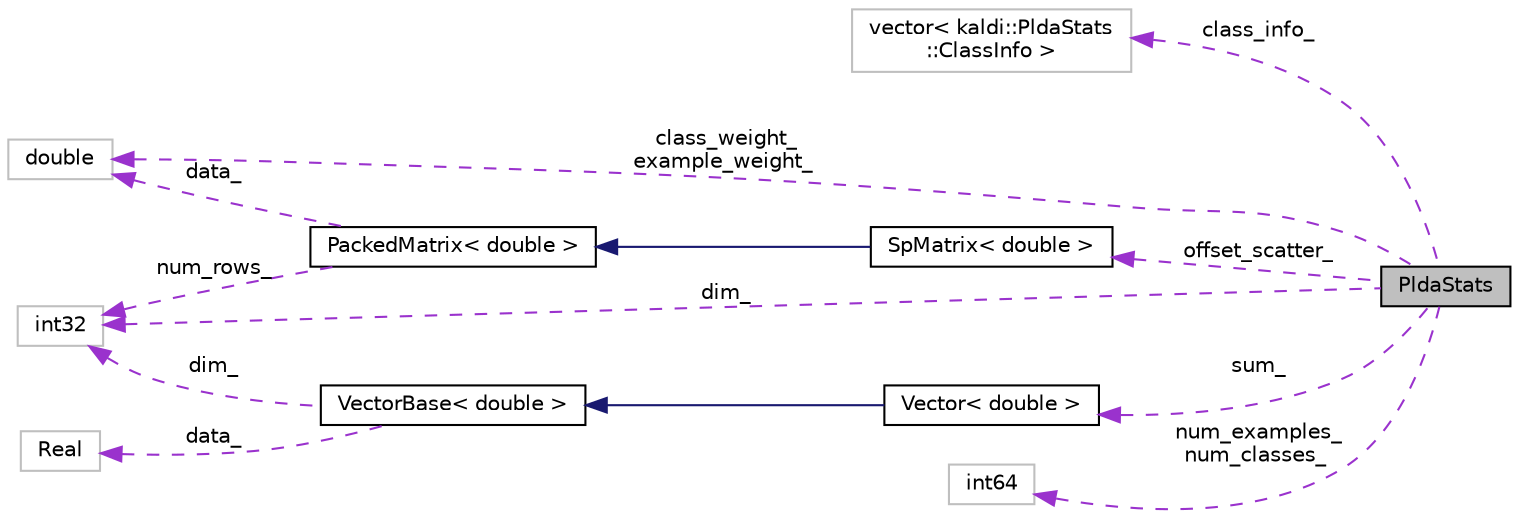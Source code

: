 digraph "PldaStats"
{
  edge [fontname="Helvetica",fontsize="10",labelfontname="Helvetica",labelfontsize="10"];
  node [fontname="Helvetica",fontsize="10",shape=record];
  rankdir="LR";
  Node1 [label="PldaStats",height=0.2,width=0.4,color="black", fillcolor="grey75", style="filled", fontcolor="black"];
  Node2 -> Node1 [dir="back",color="darkorchid3",fontsize="10",style="dashed",label=" class_info_" ,fontname="Helvetica"];
  Node2 [label="vector\< kaldi::PldaStats\l::ClassInfo \>",height=0.2,width=0.4,color="grey75", fillcolor="white", style="filled"];
  Node3 -> Node1 [dir="back",color="darkorchid3",fontsize="10",style="dashed",label=" class_weight_\nexample_weight_" ,fontname="Helvetica"];
  Node3 [label="double",height=0.2,width=0.4,color="grey75", fillcolor="white", style="filled"];
  Node4 -> Node1 [dir="back",color="darkorchid3",fontsize="10",style="dashed",label=" offset_scatter_" ,fontname="Helvetica"];
  Node4 [label="SpMatrix\< double \>",height=0.2,width=0.4,color="black", fillcolor="white", style="filled",URL="$classkaldi_1_1SpMatrix.html"];
  Node5 -> Node4 [dir="back",color="midnightblue",fontsize="10",style="solid",fontname="Helvetica"];
  Node5 [label="PackedMatrix\< double \>",height=0.2,width=0.4,color="black", fillcolor="white", style="filled",URL="$classkaldi_1_1PackedMatrix.html"];
  Node3 -> Node5 [dir="back",color="darkorchid3",fontsize="10",style="dashed",label=" data_" ,fontname="Helvetica"];
  Node6 -> Node5 [dir="back",color="darkorchid3",fontsize="10",style="dashed",label=" num_rows_" ,fontname="Helvetica"];
  Node6 [label="int32",height=0.2,width=0.4,color="grey75", fillcolor="white", style="filled"];
  Node7 -> Node1 [dir="back",color="darkorchid3",fontsize="10",style="dashed",label=" num_examples_\nnum_classes_" ,fontname="Helvetica"];
  Node7 [label="int64",height=0.2,width=0.4,color="grey75", fillcolor="white", style="filled"];
  Node8 -> Node1 [dir="back",color="darkorchid3",fontsize="10",style="dashed",label=" sum_" ,fontname="Helvetica"];
  Node8 [label="Vector\< double \>",height=0.2,width=0.4,color="black", fillcolor="white", style="filled",URL="$classkaldi_1_1Vector.html"];
  Node9 -> Node8 [dir="back",color="midnightblue",fontsize="10",style="solid",fontname="Helvetica"];
  Node9 [label="VectorBase\< double \>",height=0.2,width=0.4,color="black", fillcolor="white", style="filled",URL="$classkaldi_1_1VectorBase.html",tooltip="Provides a vector abstraction class. "];
  Node10 -> Node9 [dir="back",color="darkorchid3",fontsize="10",style="dashed",label=" data_" ,fontname="Helvetica"];
  Node10 [label="Real",height=0.2,width=0.4,color="grey75", fillcolor="white", style="filled"];
  Node6 -> Node9 [dir="back",color="darkorchid3",fontsize="10",style="dashed",label=" dim_" ,fontname="Helvetica"];
  Node6 -> Node1 [dir="back",color="darkorchid3",fontsize="10",style="dashed",label=" dim_" ,fontname="Helvetica"];
}

